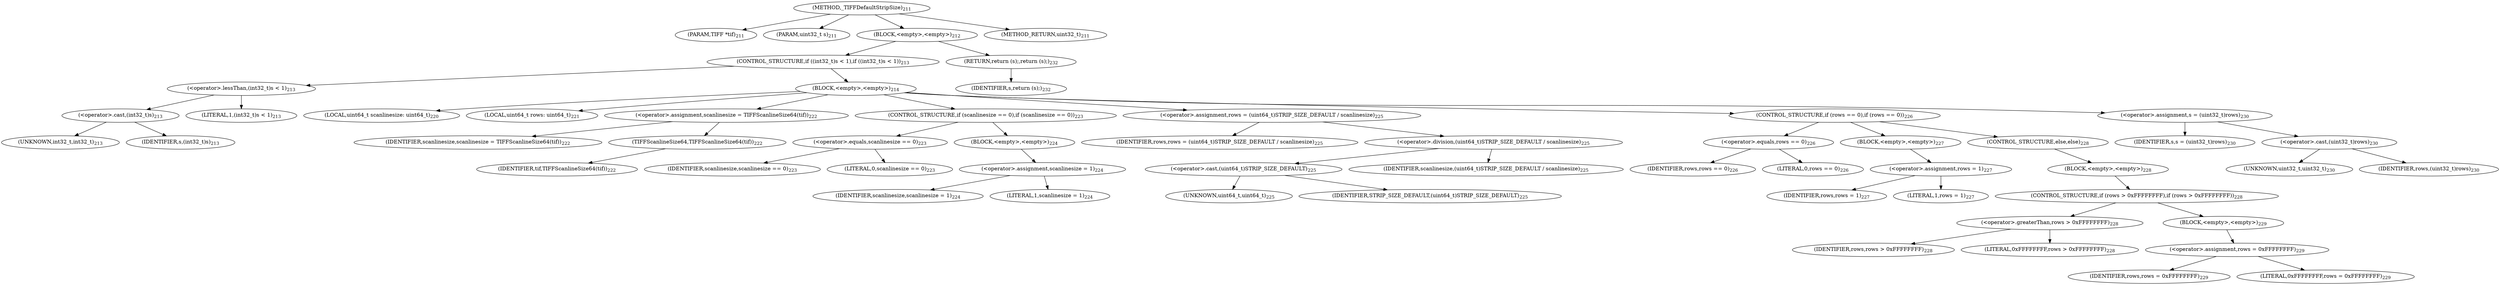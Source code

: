 digraph "_TIFFDefaultStripSize" {  
"11384" [label = <(METHOD,_TIFFDefaultStripSize)<SUB>211</SUB>> ]
"11385" [label = <(PARAM,TIFF *tif)<SUB>211</SUB>> ]
"11386" [label = <(PARAM,uint32_t s)<SUB>211</SUB>> ]
"11387" [label = <(BLOCK,&lt;empty&gt;,&lt;empty&gt;)<SUB>212</SUB>> ]
"11388" [label = <(CONTROL_STRUCTURE,if ((int32_t)s &lt; 1),if ((int32_t)s &lt; 1))<SUB>213</SUB>> ]
"11389" [label = <(&lt;operator&gt;.lessThan,(int32_t)s &lt; 1)<SUB>213</SUB>> ]
"11390" [label = <(&lt;operator&gt;.cast,(int32_t)s)<SUB>213</SUB>> ]
"11391" [label = <(UNKNOWN,int32_t,int32_t)<SUB>213</SUB>> ]
"11392" [label = <(IDENTIFIER,s,(int32_t)s)<SUB>213</SUB>> ]
"11393" [label = <(LITERAL,1,(int32_t)s &lt; 1)<SUB>213</SUB>> ]
"11394" [label = <(BLOCK,&lt;empty&gt;,&lt;empty&gt;)<SUB>214</SUB>> ]
"11395" [label = <(LOCAL,uint64_t scanlinesize: uint64_t)<SUB>220</SUB>> ]
"11396" [label = <(LOCAL,uint64_t rows: uint64_t)<SUB>221</SUB>> ]
"11397" [label = <(&lt;operator&gt;.assignment,scanlinesize = TIFFScanlineSize64(tif))<SUB>222</SUB>> ]
"11398" [label = <(IDENTIFIER,scanlinesize,scanlinesize = TIFFScanlineSize64(tif))<SUB>222</SUB>> ]
"11399" [label = <(TIFFScanlineSize64,TIFFScanlineSize64(tif))<SUB>222</SUB>> ]
"11400" [label = <(IDENTIFIER,tif,TIFFScanlineSize64(tif))<SUB>222</SUB>> ]
"11401" [label = <(CONTROL_STRUCTURE,if (scanlinesize == 0),if (scanlinesize == 0))<SUB>223</SUB>> ]
"11402" [label = <(&lt;operator&gt;.equals,scanlinesize == 0)<SUB>223</SUB>> ]
"11403" [label = <(IDENTIFIER,scanlinesize,scanlinesize == 0)<SUB>223</SUB>> ]
"11404" [label = <(LITERAL,0,scanlinesize == 0)<SUB>223</SUB>> ]
"11405" [label = <(BLOCK,&lt;empty&gt;,&lt;empty&gt;)<SUB>224</SUB>> ]
"11406" [label = <(&lt;operator&gt;.assignment,scanlinesize = 1)<SUB>224</SUB>> ]
"11407" [label = <(IDENTIFIER,scanlinesize,scanlinesize = 1)<SUB>224</SUB>> ]
"11408" [label = <(LITERAL,1,scanlinesize = 1)<SUB>224</SUB>> ]
"11409" [label = <(&lt;operator&gt;.assignment,rows = (uint64_t)STRIP_SIZE_DEFAULT / scanlinesize)<SUB>225</SUB>> ]
"11410" [label = <(IDENTIFIER,rows,rows = (uint64_t)STRIP_SIZE_DEFAULT / scanlinesize)<SUB>225</SUB>> ]
"11411" [label = <(&lt;operator&gt;.division,(uint64_t)STRIP_SIZE_DEFAULT / scanlinesize)<SUB>225</SUB>> ]
"11412" [label = <(&lt;operator&gt;.cast,(uint64_t)STRIP_SIZE_DEFAULT)<SUB>225</SUB>> ]
"11413" [label = <(UNKNOWN,uint64_t,uint64_t)<SUB>225</SUB>> ]
"11414" [label = <(IDENTIFIER,STRIP_SIZE_DEFAULT,(uint64_t)STRIP_SIZE_DEFAULT)<SUB>225</SUB>> ]
"11415" [label = <(IDENTIFIER,scanlinesize,(uint64_t)STRIP_SIZE_DEFAULT / scanlinesize)<SUB>225</SUB>> ]
"11416" [label = <(CONTROL_STRUCTURE,if (rows == 0),if (rows == 0))<SUB>226</SUB>> ]
"11417" [label = <(&lt;operator&gt;.equals,rows == 0)<SUB>226</SUB>> ]
"11418" [label = <(IDENTIFIER,rows,rows == 0)<SUB>226</SUB>> ]
"11419" [label = <(LITERAL,0,rows == 0)<SUB>226</SUB>> ]
"11420" [label = <(BLOCK,&lt;empty&gt;,&lt;empty&gt;)<SUB>227</SUB>> ]
"11421" [label = <(&lt;operator&gt;.assignment,rows = 1)<SUB>227</SUB>> ]
"11422" [label = <(IDENTIFIER,rows,rows = 1)<SUB>227</SUB>> ]
"11423" [label = <(LITERAL,1,rows = 1)<SUB>227</SUB>> ]
"11424" [label = <(CONTROL_STRUCTURE,else,else)<SUB>228</SUB>> ]
"11425" [label = <(BLOCK,&lt;empty&gt;,&lt;empty&gt;)<SUB>228</SUB>> ]
"11426" [label = <(CONTROL_STRUCTURE,if (rows &gt; 0xFFFFFFFF),if (rows &gt; 0xFFFFFFFF))<SUB>228</SUB>> ]
"11427" [label = <(&lt;operator&gt;.greaterThan,rows &gt; 0xFFFFFFFF)<SUB>228</SUB>> ]
"11428" [label = <(IDENTIFIER,rows,rows &gt; 0xFFFFFFFF)<SUB>228</SUB>> ]
"11429" [label = <(LITERAL,0xFFFFFFFF,rows &gt; 0xFFFFFFFF)<SUB>228</SUB>> ]
"11430" [label = <(BLOCK,&lt;empty&gt;,&lt;empty&gt;)<SUB>229</SUB>> ]
"11431" [label = <(&lt;operator&gt;.assignment,rows = 0xFFFFFFFF)<SUB>229</SUB>> ]
"11432" [label = <(IDENTIFIER,rows,rows = 0xFFFFFFFF)<SUB>229</SUB>> ]
"11433" [label = <(LITERAL,0xFFFFFFFF,rows = 0xFFFFFFFF)<SUB>229</SUB>> ]
"11434" [label = <(&lt;operator&gt;.assignment,s = (uint32_t)rows)<SUB>230</SUB>> ]
"11435" [label = <(IDENTIFIER,s,s = (uint32_t)rows)<SUB>230</SUB>> ]
"11436" [label = <(&lt;operator&gt;.cast,(uint32_t)rows)<SUB>230</SUB>> ]
"11437" [label = <(UNKNOWN,uint32_t,uint32_t)<SUB>230</SUB>> ]
"11438" [label = <(IDENTIFIER,rows,(uint32_t)rows)<SUB>230</SUB>> ]
"11439" [label = <(RETURN,return (s);,return (s);)<SUB>232</SUB>> ]
"11440" [label = <(IDENTIFIER,s,return (s);)<SUB>232</SUB>> ]
"11441" [label = <(METHOD_RETURN,uint32_t)<SUB>211</SUB>> ]
  "11384" -> "11385" 
  "11384" -> "11386" 
  "11384" -> "11387" 
  "11384" -> "11441" 
  "11387" -> "11388" 
  "11387" -> "11439" 
  "11388" -> "11389" 
  "11388" -> "11394" 
  "11389" -> "11390" 
  "11389" -> "11393" 
  "11390" -> "11391" 
  "11390" -> "11392" 
  "11394" -> "11395" 
  "11394" -> "11396" 
  "11394" -> "11397" 
  "11394" -> "11401" 
  "11394" -> "11409" 
  "11394" -> "11416" 
  "11394" -> "11434" 
  "11397" -> "11398" 
  "11397" -> "11399" 
  "11399" -> "11400" 
  "11401" -> "11402" 
  "11401" -> "11405" 
  "11402" -> "11403" 
  "11402" -> "11404" 
  "11405" -> "11406" 
  "11406" -> "11407" 
  "11406" -> "11408" 
  "11409" -> "11410" 
  "11409" -> "11411" 
  "11411" -> "11412" 
  "11411" -> "11415" 
  "11412" -> "11413" 
  "11412" -> "11414" 
  "11416" -> "11417" 
  "11416" -> "11420" 
  "11416" -> "11424" 
  "11417" -> "11418" 
  "11417" -> "11419" 
  "11420" -> "11421" 
  "11421" -> "11422" 
  "11421" -> "11423" 
  "11424" -> "11425" 
  "11425" -> "11426" 
  "11426" -> "11427" 
  "11426" -> "11430" 
  "11427" -> "11428" 
  "11427" -> "11429" 
  "11430" -> "11431" 
  "11431" -> "11432" 
  "11431" -> "11433" 
  "11434" -> "11435" 
  "11434" -> "11436" 
  "11436" -> "11437" 
  "11436" -> "11438" 
  "11439" -> "11440" 
}
